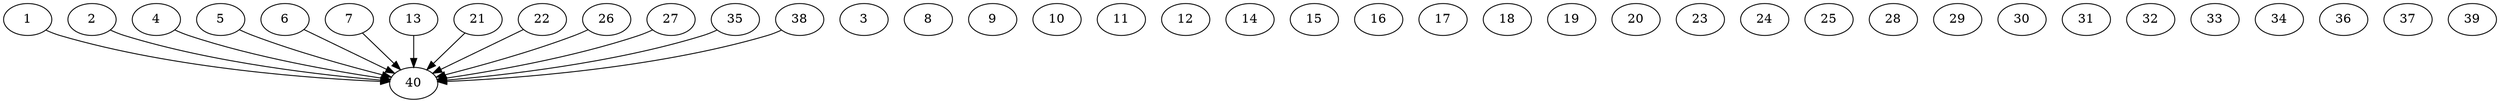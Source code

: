 // DAG automatically generated by daggen at Thu Oct  3 14:06:49 2019
// ./daggen --dot -n 40 --ccr 0.5 --fat 0.9 --regular 0.5 --density 0.5 --mindata 5242880 --maxdata 52428800 
digraph G {
  1 [size="31684608", alpha="0.20", expect_size="15842304"] 
  1 -> 40 [size ="15842304"]
  2 [size="80996352", alpha="0.18", expect_size="40498176"] 
  2 -> 40 [size ="40498176"]
  3 [size="27846656", alpha="0.11", expect_size="13923328"] 
  4 [size="44630016", alpha="0.01", expect_size="22315008"] 
  4 -> 40 [size ="22315008"]
  5 [size="32823296", alpha="0.04", expect_size="16411648"] 
  5 -> 40 [size ="16411648"]
  6 [size="30169088", alpha="0.07", expect_size="15084544"] 
  6 -> 40 [size ="15084544"]
  7 [size="31954944", alpha="0.13", expect_size="15977472"] 
  7 -> 40 [size ="15977472"]
  8 [size="19695616", alpha="0.16", expect_size="9847808"] 
  9 [size="93687808", alpha="0.14", expect_size="46843904"] 
  10 [size="103827456", alpha="0.13", expect_size="51913728"] 
  11 [size="76795904", alpha="0.17", expect_size="38397952"] 
  12 [size="75941888", alpha="0.16", expect_size="37970944"] 
  13 [size="67305472", alpha="0.05", expect_size="33652736"] 
  13 -> 40 [size ="33652736"]
  14 [size="25161728", alpha="0.04", expect_size="12580864"] 
  15 [size="27881472", alpha="0.10", expect_size="13940736"] 
  16 [size="47052800", alpha="0.07", expect_size="23526400"] 
  17 [size="81537024", alpha="0.15", expect_size="40768512"] 
  18 [size="49371136", alpha="0.03", expect_size="24685568"] 
  19 [size="28325888", alpha="0.01", expect_size="14162944"] 
  20 [size="95078400", alpha="0.01", expect_size="47539200"] 
  21 [size="62599168", alpha="0.06", expect_size="31299584"] 
  21 -> 40 [size ="31299584"]
  22 [size="47353856", alpha="0.06", expect_size="23676928"] 
  22 -> 40 [size ="23676928"]
  23 [size="27265024", alpha="0.09", expect_size="13632512"] 
  24 [size="52959232", alpha="0.00", expect_size="26479616"] 
  25 [size="70281216", alpha="0.16", expect_size="35140608"] 
  26 [size="23146496", alpha="0.15", expect_size="11573248"] 
  26 -> 40 [size ="11573248"]
  27 [size="57587712", alpha="0.20", expect_size="28793856"] 
  27 -> 40 [size ="28793856"]
  28 [size="35207168", alpha="0.06", expect_size="17603584"] 
  29 [size="50327552", alpha="0.10", expect_size="25163776"] 
  30 [size="53061632", alpha="0.13", expect_size="26530816"] 
  31 [size="57876480", alpha="0.11", expect_size="28938240"] 
  32 [size="85972992", alpha="0.03", expect_size="42986496"] 
  33 [size="19113984", alpha="0.06", expect_size="9556992"] 
  34 [size="63410176", alpha="0.13", expect_size="31705088"] 
  35 [size="64262144", alpha="0.03", expect_size="32131072"] 
  35 -> 40 [size ="32131072"]
  36 [size="44007424", alpha="0.01", expect_size="22003712"] 
  37 [size="22331392", alpha="0.14", expect_size="11165696"] 
  38 [size="20703232", alpha="0.16", expect_size="10351616"] 
  38 -> 40 [size ="10351616"]
  39 [size="48334848", alpha="0.01", expect_size="24167424"] 
  40 [size="94056448", alpha="0.04", expect_size="47028224"] 
}
